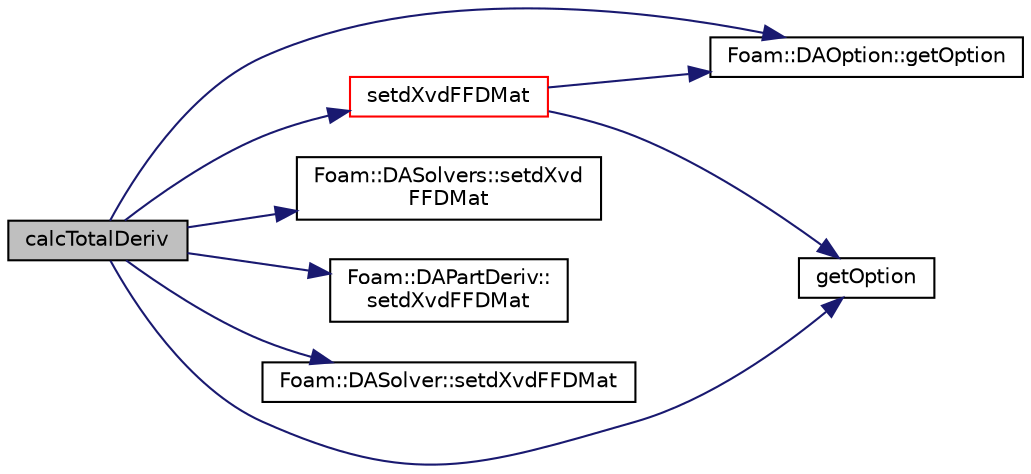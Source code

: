 digraph "calcTotalDeriv"
{
  bgcolor="transparent";
  edge [fontname="Helvetica",fontsize="10",labelfontname="Helvetica",labelfontsize="10"];
  node [fontname="Helvetica",fontsize="10",shape=record];
  rankdir="LR";
  Node46 [label="calcTotalDeriv",height=0.2,width=0.4,color="black", fillcolor="grey75", style="filled", fontcolor="black"];
  Node46 -> Node47 [color="midnightblue",fontsize="10",style="solid",fontname="Helvetica"];
  Node47 [label="Foam::DAOption::getOption",height=0.2,width=0.4,color="black",URL="$classFoam_1_1DAOption.html#a4d6d2622f32c466e367526f5cc05d0fb",tooltip="get an option from subDict and key "];
  Node46 -> Node48 [color="midnightblue",fontsize="10",style="solid",fontname="Helvetica"];
  Node48 [label="getOption",height=0.2,width=0.4,color="black",URL="$classdafoam_1_1pyDAFoam_1_1PYDAFOAM.html#a6b17301eac258f3e9309107a42eac008"];
  Node46 -> Node49 [color="midnightblue",fontsize="10",style="solid",fontname="Helvetica"];
  Node49 [label="Foam::DASolvers::setdXvd\lFFDMat",height=0.2,width=0.4,color="black",URL="$classFoam_1_1DASolvers.html#a6ea8ab812cb9b4cb4179c90fa55af27b",tooltip="set values for dXvdFFDMat "];
  Node46 -> Node50 [color="midnightblue",fontsize="10",style="solid",fontname="Helvetica"];
  Node50 [label="Foam::DAPartDeriv::\lsetdXvdFFDMat",height=0.2,width=0.4,color="black",URL="$classFoam_1_1DAPartDeriv.html#a6ea8ab812cb9b4cb4179c90fa55af27b",tooltip="setup dXvdFFD matrix "];
  Node46 -> Node51 [color="midnightblue",fontsize="10",style="solid",fontname="Helvetica"];
  Node51 [label="Foam::DASolver::setdXvdFFDMat",height=0.2,width=0.4,color="black",URL="$classFoam_1_1DASolver.html#a6ea8ab812cb9b4cb4179c90fa55af27b",tooltip="set the value for DASolver::dXvdFFDMat_ "];
  Node46 -> Node52 [color="midnightblue",fontsize="10",style="solid",fontname="Helvetica"];
  Node52 [label="setdXvdFFDMat",height=0.2,width=0.4,color="red",URL="$classdafoam_1_1pyDAFoam_1_1PYDAFOAM.html#a68f7c03d00f03013c856d57d9e6f207e"];
  Node52 -> Node47 [color="midnightblue",fontsize="10",style="solid",fontname="Helvetica"];
  Node52 -> Node48 [color="midnightblue",fontsize="10",style="solid",fontname="Helvetica"];
}
